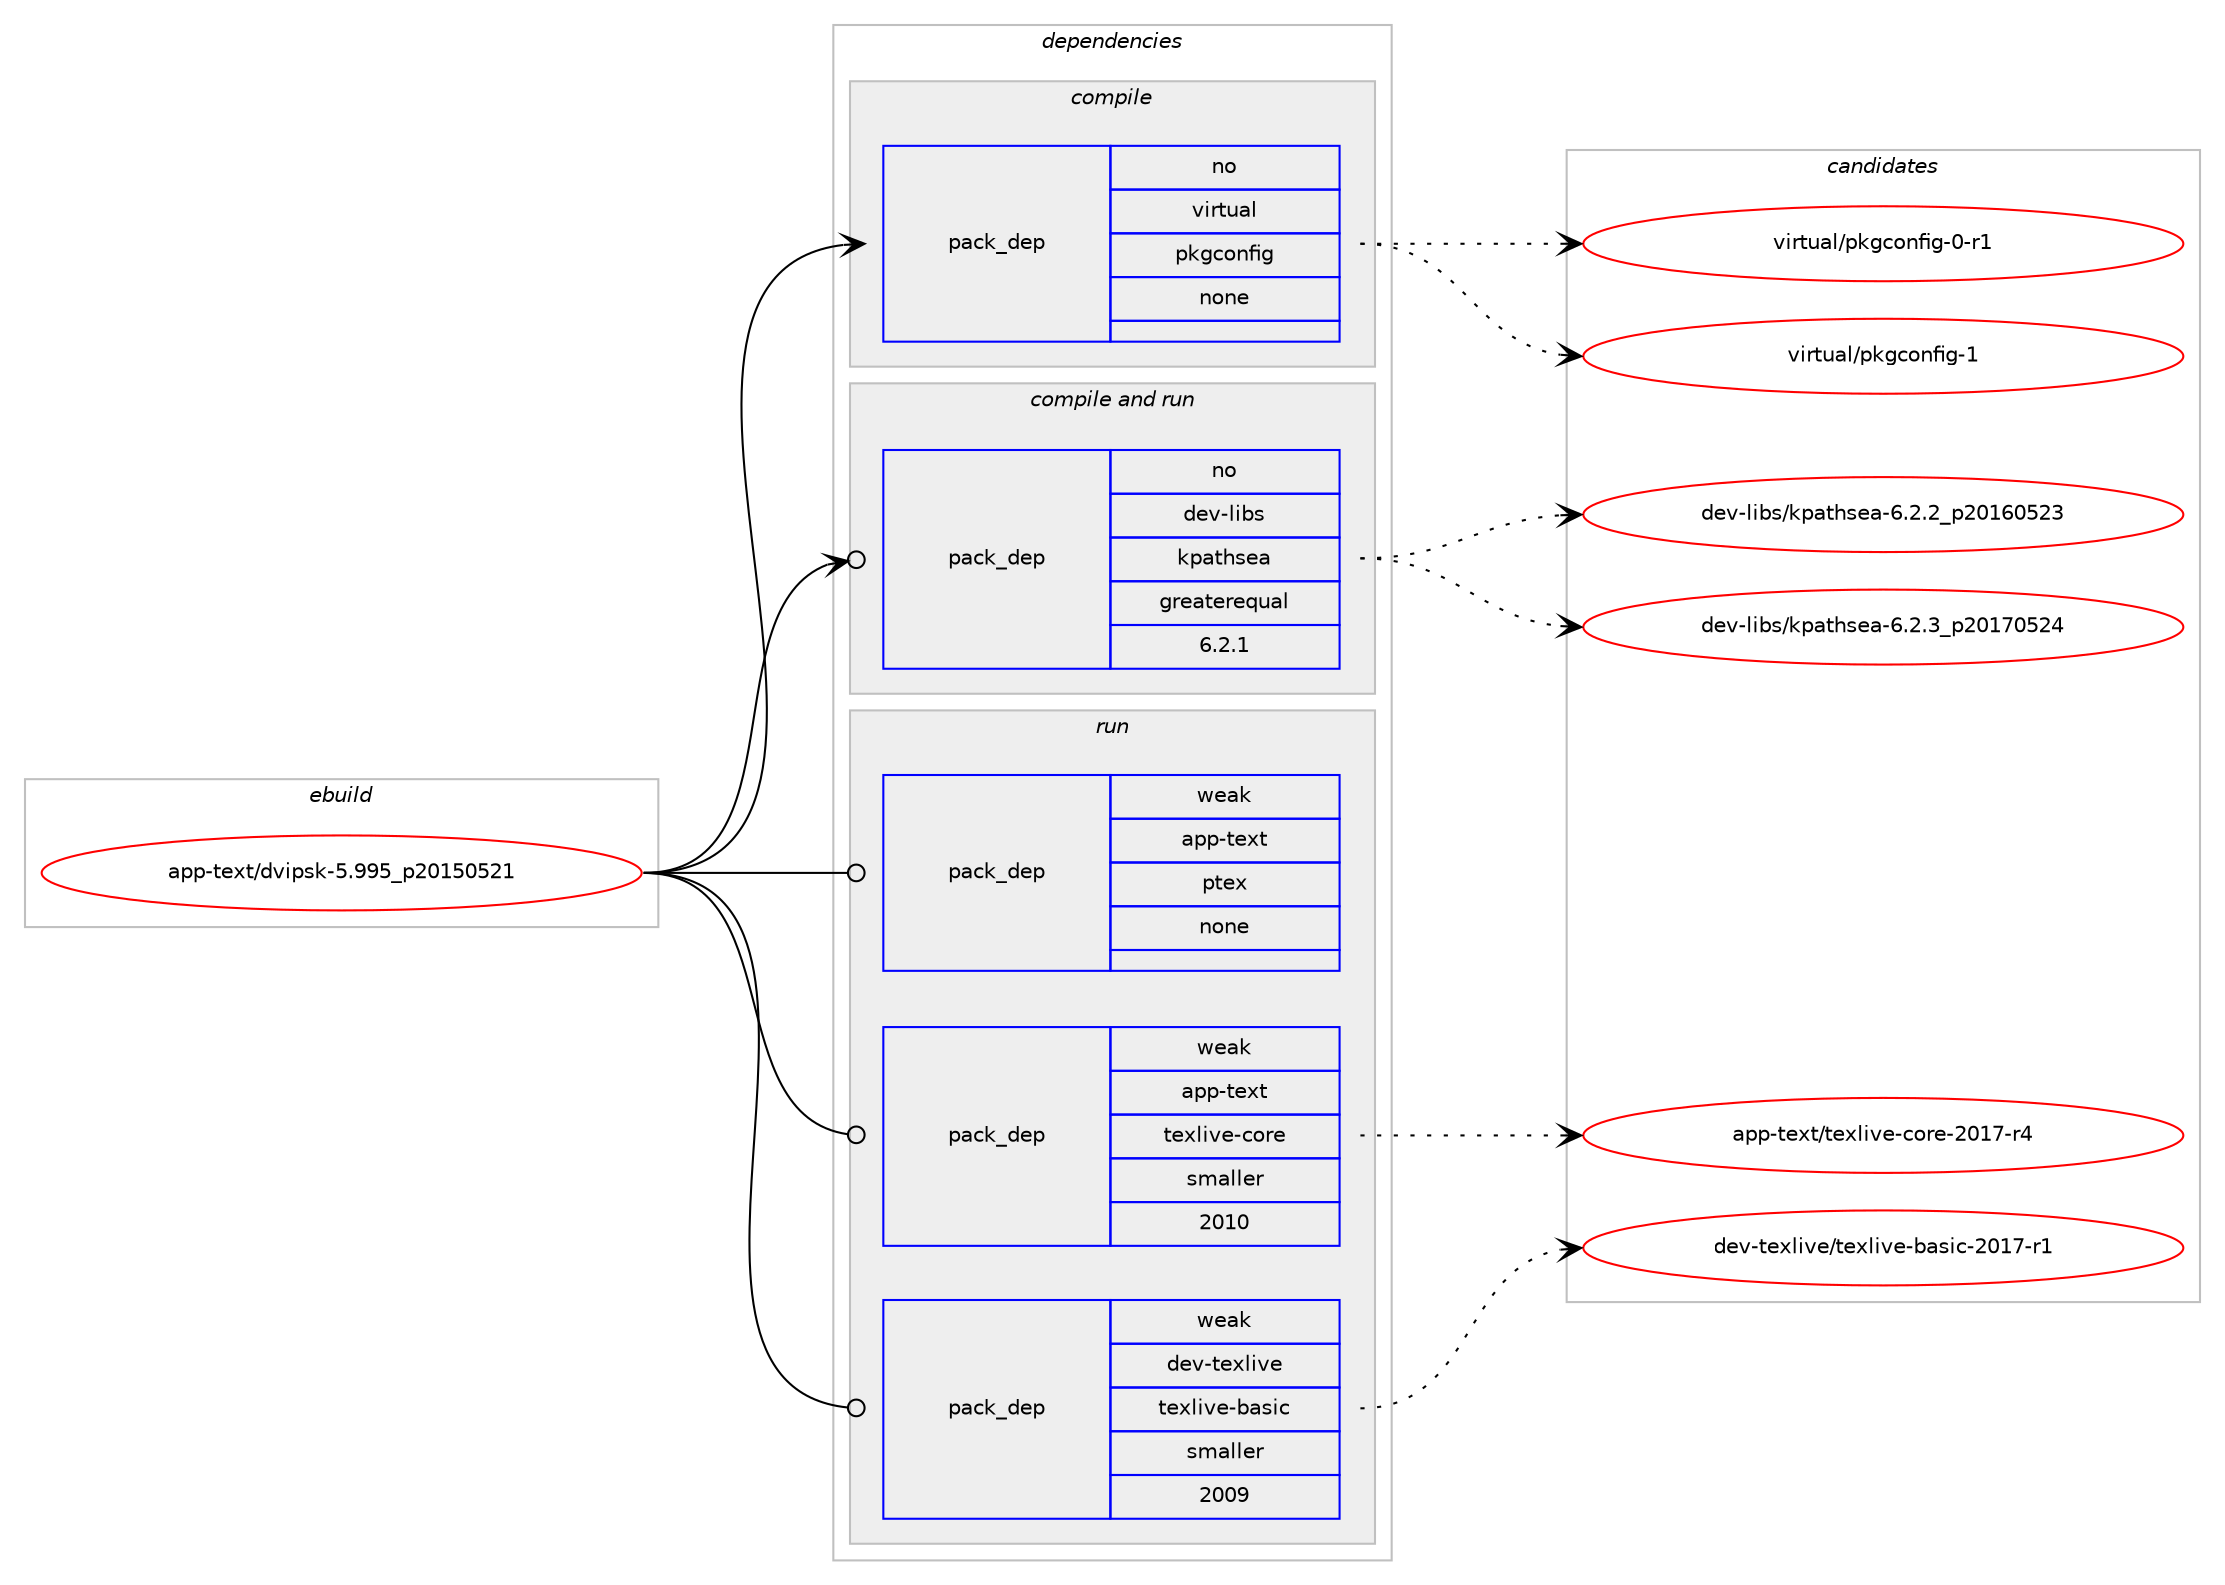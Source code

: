 digraph prolog {

# *************
# Graph options
# *************

newrank=true;
concentrate=true;
compound=true;
graph [rankdir=LR,fontname=Helvetica,fontsize=10,ranksep=1.5];#, ranksep=2.5, nodesep=0.2];
edge  [arrowhead=vee];
node  [fontname=Helvetica,fontsize=10];

# **********
# The ebuild
# **********

subgraph cluster_leftcol {
color=gray;
rank=same;
label=<<i>ebuild</i>>;
id [label="app-text/dvipsk-5.995_p20150521", color=red, width=4, href="../app-text/dvipsk-5.995_p20150521.svg"];
}

# ****************
# The dependencies
# ****************

subgraph cluster_midcol {
color=gray;
label=<<i>dependencies</i>>;
subgraph cluster_compile {
fillcolor="#eeeeee";
style=filled;
label=<<i>compile</i>>;
subgraph pack932744 {
dependency1308664 [label=<<TABLE BORDER="0" CELLBORDER="1" CELLSPACING="0" CELLPADDING="4" WIDTH="220"><TR><TD ROWSPAN="6" CELLPADDING="30">pack_dep</TD></TR><TR><TD WIDTH="110">no</TD></TR><TR><TD>virtual</TD></TR><TR><TD>pkgconfig</TD></TR><TR><TD>none</TD></TR><TR><TD></TD></TR></TABLE>>, shape=none, color=blue];
}
id:e -> dependency1308664:w [weight=20,style="solid",arrowhead="vee"];
}
subgraph cluster_compileandrun {
fillcolor="#eeeeee";
style=filled;
label=<<i>compile and run</i>>;
subgraph pack932745 {
dependency1308665 [label=<<TABLE BORDER="0" CELLBORDER="1" CELLSPACING="0" CELLPADDING="4" WIDTH="220"><TR><TD ROWSPAN="6" CELLPADDING="30">pack_dep</TD></TR><TR><TD WIDTH="110">no</TD></TR><TR><TD>dev-libs</TD></TR><TR><TD>kpathsea</TD></TR><TR><TD>greaterequal</TD></TR><TR><TD>6.2.1</TD></TR></TABLE>>, shape=none, color=blue];
}
id:e -> dependency1308665:w [weight=20,style="solid",arrowhead="odotvee"];
}
subgraph cluster_run {
fillcolor="#eeeeee";
style=filled;
label=<<i>run</i>>;
subgraph pack932746 {
dependency1308666 [label=<<TABLE BORDER="0" CELLBORDER="1" CELLSPACING="0" CELLPADDING="4" WIDTH="220"><TR><TD ROWSPAN="6" CELLPADDING="30">pack_dep</TD></TR><TR><TD WIDTH="110">weak</TD></TR><TR><TD>app-text</TD></TR><TR><TD>ptex</TD></TR><TR><TD>none</TD></TR><TR><TD></TD></TR></TABLE>>, shape=none, color=blue];
}
id:e -> dependency1308666:w [weight=20,style="solid",arrowhead="odot"];
subgraph pack932747 {
dependency1308667 [label=<<TABLE BORDER="0" CELLBORDER="1" CELLSPACING="0" CELLPADDING="4" WIDTH="220"><TR><TD ROWSPAN="6" CELLPADDING="30">pack_dep</TD></TR><TR><TD WIDTH="110">weak</TD></TR><TR><TD>app-text</TD></TR><TR><TD>texlive-core</TD></TR><TR><TD>smaller</TD></TR><TR><TD>2010</TD></TR></TABLE>>, shape=none, color=blue];
}
id:e -> dependency1308667:w [weight=20,style="solid",arrowhead="odot"];
subgraph pack932748 {
dependency1308668 [label=<<TABLE BORDER="0" CELLBORDER="1" CELLSPACING="0" CELLPADDING="4" WIDTH="220"><TR><TD ROWSPAN="6" CELLPADDING="30">pack_dep</TD></TR><TR><TD WIDTH="110">weak</TD></TR><TR><TD>dev-texlive</TD></TR><TR><TD>texlive-basic</TD></TR><TR><TD>smaller</TD></TR><TR><TD>2009</TD></TR></TABLE>>, shape=none, color=blue];
}
id:e -> dependency1308668:w [weight=20,style="solid",arrowhead="odot"];
}
}

# **************
# The candidates
# **************

subgraph cluster_choices {
rank=same;
color=gray;
label=<<i>candidates</i>>;

subgraph choice932744 {
color=black;
nodesep=1;
choice11810511411611797108471121071039911111010210510345484511449 [label="virtual/pkgconfig-0-r1", color=red, width=4,href="../virtual/pkgconfig-0-r1.svg"];
choice1181051141161179710847112107103991111101021051034549 [label="virtual/pkgconfig-1", color=red, width=4,href="../virtual/pkgconfig-1.svg"];
dependency1308664:e -> choice11810511411611797108471121071039911111010210510345484511449:w [style=dotted,weight="100"];
dependency1308664:e -> choice1181051141161179710847112107103991111101021051034549:w [style=dotted,weight="100"];
}
subgraph choice932745 {
color=black;
nodesep=1;
choice1001011184510810598115471071129711610411510197455446504650951125048495448535051 [label="dev-libs/kpathsea-6.2.2_p20160523", color=red, width=4,href="../dev-libs/kpathsea-6.2.2_p20160523.svg"];
choice1001011184510810598115471071129711610411510197455446504651951125048495548535052 [label="dev-libs/kpathsea-6.2.3_p20170524", color=red, width=4,href="../dev-libs/kpathsea-6.2.3_p20170524.svg"];
dependency1308665:e -> choice1001011184510810598115471071129711610411510197455446504650951125048495448535051:w [style=dotted,weight="100"];
dependency1308665:e -> choice1001011184510810598115471071129711610411510197455446504651951125048495548535052:w [style=dotted,weight="100"];
}
subgraph choice932746 {
color=black;
nodesep=1;
}
subgraph choice932747 {
color=black;
nodesep=1;
choice971121124511610112011647116101120108105118101459911111410145504849554511452 [label="app-text/texlive-core-2017-r4", color=red, width=4,href="../app-text/texlive-core-2017-r4.svg"];
dependency1308667:e -> choice971121124511610112011647116101120108105118101459911111410145504849554511452:w [style=dotted,weight="100"];
}
subgraph choice932748 {
color=black;
nodesep=1;
choice10010111845116101120108105118101471161011201081051181014598971151059945504849554511449 [label="dev-texlive/texlive-basic-2017-r1", color=red, width=4,href="../dev-texlive/texlive-basic-2017-r1.svg"];
dependency1308668:e -> choice10010111845116101120108105118101471161011201081051181014598971151059945504849554511449:w [style=dotted,weight="100"];
}
}

}
